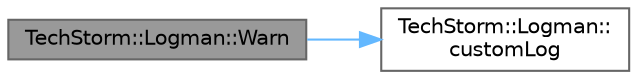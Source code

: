 digraph "TechStorm::Logman::Warn"
{
 // LATEX_PDF_SIZE
  bgcolor="transparent";
  edge [fontname=Helvetica,fontsize=10,labelfontname=Helvetica,labelfontsize=10];
  node [fontname=Helvetica,fontsize=10,shape=box,height=0.2,width=0.4];
  rankdir="LR";
  Node1 [id="Node000001",label="TechStorm::Logman::Warn",height=0.2,width=0.4,color="gray40", fillcolor="grey60", style="filled", fontcolor="black",tooltip=" "];
  Node1 -> Node2 [id="edge1_Node000001_Node000002",color="steelblue1",style="solid",tooltip=" "];
  Node2 [id="Node000002",label="TechStorm::Logman::\lcustomLog",height=0.2,width=0.4,color="grey40", fillcolor="white", style="filled",URL="$class_tech_storm_1_1_logman.html#a1739c1a491fb2298e18e72fbcc28ff1a",tooltip=" "];
}
